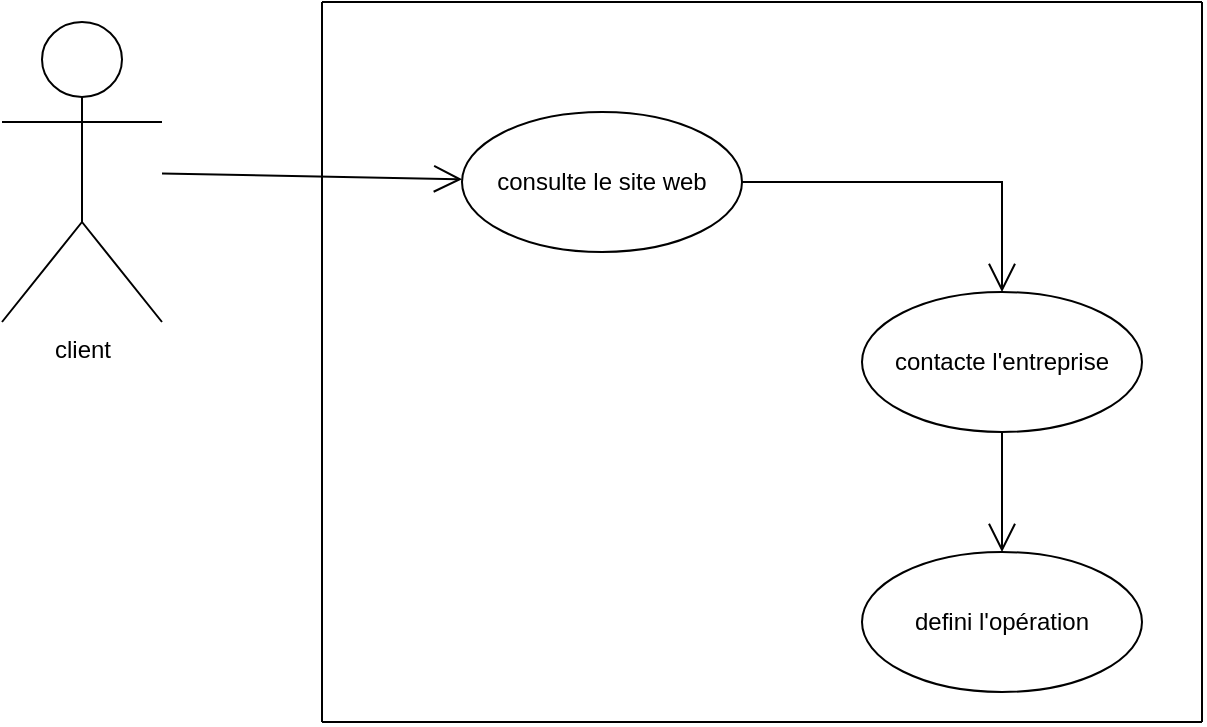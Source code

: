 <mxfile version="20.0.4" type="github">
  <diagram id="ql-nWarHJM04Cjl-Ii53" name="Page-1">
    <mxGraphModel dx="1350" dy="712" grid="1" gridSize="10" guides="1" tooltips="1" connect="1" arrows="1" fold="1" page="1" pageScale="1" pageWidth="827" pageHeight="1169" math="0" shadow="0">
      <root>
        <mxCell id="0" />
        <mxCell id="1" parent="0" />
        <mxCell id="vM_vMAEc3UqgA6qvdeN9-1" value="client" style="shape=umlActor;verticalLabelPosition=bottom;verticalAlign=top;html=1;" vertex="1" parent="1">
          <mxGeometry x="80" y="450" width="80" height="150" as="geometry" />
        </mxCell>
        <mxCell id="vM_vMAEc3UqgA6qvdeN9-2" value="" style="endArrow=open;endFill=1;endSize=12;html=1;rounded=0;" edge="1" parent="1" source="vM_vMAEc3UqgA6qvdeN9-1" target="vM_vMAEc3UqgA6qvdeN9-3">
          <mxGeometry width="160" relative="1" as="geometry">
            <mxPoint x="330" y="740" as="sourcePoint" />
            <mxPoint x="380" y="530" as="targetPoint" />
          </mxGeometry>
        </mxCell>
        <mxCell id="vM_vMAEc3UqgA6qvdeN9-3" value="consulte le site web" style="ellipse;whiteSpace=wrap;html=1;" vertex="1" parent="1">
          <mxGeometry x="310" y="495" width="140" height="70" as="geometry" />
        </mxCell>
        <mxCell id="vM_vMAEc3UqgA6qvdeN9-4" value="" style="endArrow=open;endFill=1;endSize=12;html=1;rounded=0;exitX=1;exitY=0.5;exitDx=0;exitDy=0;" edge="1" parent="1" source="vM_vMAEc3UqgA6qvdeN9-3" target="vM_vMAEc3UqgA6qvdeN9-5">
          <mxGeometry width="160" relative="1" as="geometry">
            <mxPoint x="330" y="740" as="sourcePoint" />
            <mxPoint x="580" y="620" as="targetPoint" />
            <Array as="points">
              <mxPoint x="580" y="530" />
            </Array>
          </mxGeometry>
        </mxCell>
        <mxCell id="vM_vMAEc3UqgA6qvdeN9-5" value="contacte l&#39;entreprise" style="ellipse;whiteSpace=wrap;html=1;" vertex="1" parent="1">
          <mxGeometry x="510" y="585" width="140" height="70" as="geometry" />
        </mxCell>
        <mxCell id="vM_vMAEc3UqgA6qvdeN9-6" value="" style="endArrow=open;endFill=1;endSize=12;html=1;rounded=0;exitX=0.5;exitY=1;exitDx=0;exitDy=0;" edge="1" parent="1" source="vM_vMAEc3UqgA6qvdeN9-5" target="vM_vMAEc3UqgA6qvdeN9-7">
          <mxGeometry width="160" relative="1" as="geometry">
            <mxPoint x="330" y="740" as="sourcePoint" />
            <mxPoint x="580" y="750" as="targetPoint" />
          </mxGeometry>
        </mxCell>
        <mxCell id="vM_vMAEc3UqgA6qvdeN9-7" value="defini l&#39;opération" style="ellipse;whiteSpace=wrap;html=1;" vertex="1" parent="1">
          <mxGeometry x="510" y="715" width="140" height="70" as="geometry" />
        </mxCell>
        <mxCell id="vM_vMAEc3UqgA6qvdeN9-12" value="" style="endArrow=none;html=1;rounded=0;" edge="1" parent="1">
          <mxGeometry width="50" height="50" relative="1" as="geometry">
            <mxPoint x="240" y="800" as="sourcePoint" />
            <mxPoint x="240" y="440" as="targetPoint" />
          </mxGeometry>
        </mxCell>
        <mxCell id="vM_vMAEc3UqgA6qvdeN9-13" value="" style="endArrow=none;html=1;rounded=0;" edge="1" parent="1">
          <mxGeometry width="50" height="50" relative="1" as="geometry">
            <mxPoint x="240" y="800" as="sourcePoint" />
            <mxPoint x="680" y="800" as="targetPoint" />
          </mxGeometry>
        </mxCell>
        <mxCell id="vM_vMAEc3UqgA6qvdeN9-14" value="" style="endArrow=none;html=1;rounded=0;" edge="1" parent="1">
          <mxGeometry width="50" height="50" relative="1" as="geometry">
            <mxPoint x="680" y="440" as="sourcePoint" />
            <mxPoint x="680" y="800" as="targetPoint" />
          </mxGeometry>
        </mxCell>
        <mxCell id="vM_vMAEc3UqgA6qvdeN9-15" value="" style="endArrow=none;html=1;rounded=0;" edge="1" parent="1">
          <mxGeometry width="50" height="50" relative="1" as="geometry">
            <mxPoint x="240" y="440" as="sourcePoint" />
            <mxPoint x="680" y="440" as="targetPoint" />
          </mxGeometry>
        </mxCell>
      </root>
    </mxGraphModel>
  </diagram>
</mxfile>
